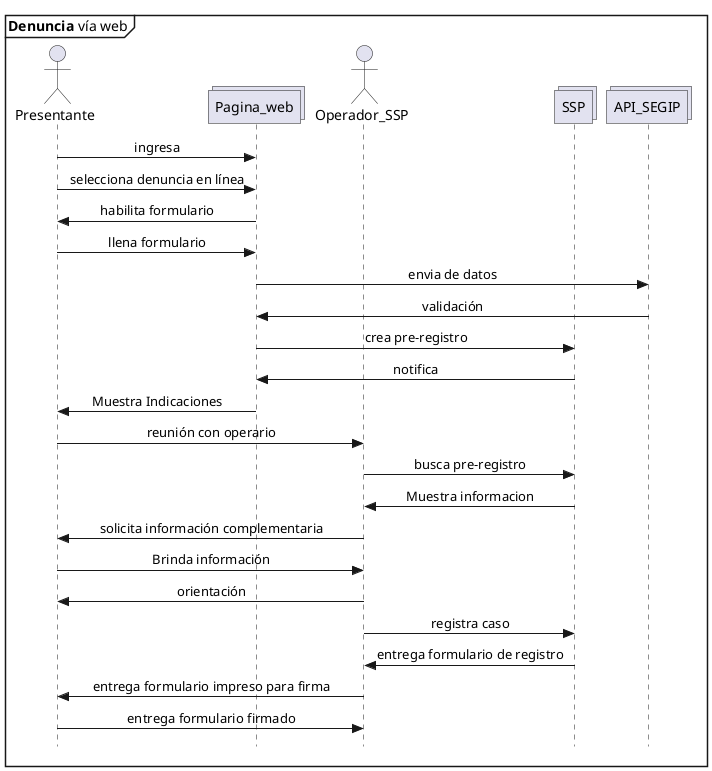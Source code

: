 @startuml Denuncia_web
skinparam Style strictuml
skinparam SequenceMessageAlignment center

mainframe **Denuncia** vía web

actor Presentante as pre
collections Pagina_web as web
actor Operador_SSP as opssp
collections SSP 
collections API_SEGIP as segip

pre -> web : ingresa
pre -> web : selecciona denuncia en línea
web -> pre : habilita formulario
pre -> web : llena formulario
web -> segip : envia de datos
segip -> web : validación 
web->SSP : crea pre-registro
SSP->web : notifica
web->pre : Muestra Indicaciones
pre->opssp : reunión con operario
opssp->SSP : busca pre-registro
SSP->opssp : Muestra informacion
opssp -> pre : solicita información complementaria
pre->opssp : Brinda información
opssp->pre : orientación
opssp->SSP : registra caso
SSP->opssp : entrega formulario de registro
opssp->pre : entrega formulario impreso para firma
pre->opssp : entrega formulario firmado

@enduml